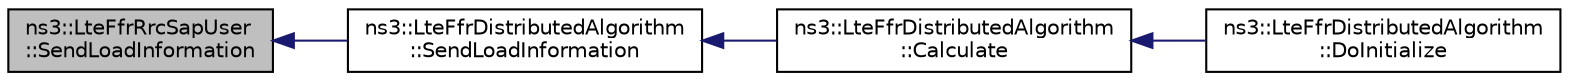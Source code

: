 digraph "ns3::LteFfrRrcSapUser::SendLoadInformation"
{
  edge [fontname="Helvetica",fontsize="10",labelfontname="Helvetica",labelfontsize="10"];
  node [fontname="Helvetica",fontsize="10",shape=record];
  rankdir="LR";
  Node1 [label="ns3::LteFfrRrcSapUser\l::SendLoadInformation",height=0.2,width=0.4,color="black", fillcolor="grey75", style="filled", fontcolor="black"];
  Node1 -> Node2 [dir="back",color="midnightblue",fontsize="10",style="solid"];
  Node2 [label="ns3::LteFfrDistributedAlgorithm\l::SendLoadInformation",height=0.2,width=0.4,color="black", fillcolor="white", style="filled",URL="$de/d67/classns3_1_1LteFfrDistributedAlgorithm.html#afa2a26377e06993e948eb0aea3c3a717"];
  Node2 -> Node3 [dir="back",color="midnightblue",fontsize="10",style="solid"];
  Node3 [label="ns3::LteFfrDistributedAlgorithm\l::Calculate",height=0.2,width=0.4,color="black", fillcolor="white", style="filled",URL="$de/d67/classns3_1_1LteFfrDistributedAlgorithm.html#ac3060afed89f5404b6626fc0d23d01ae"];
  Node3 -> Node4 [dir="back",color="midnightblue",fontsize="10",style="solid"];
  Node4 [label="ns3::LteFfrDistributedAlgorithm\l::DoInitialize",height=0.2,width=0.4,color="black", fillcolor="white", style="filled",URL="$de/d67/classns3_1_1LteFfrDistributedAlgorithm.html#a101b6b91a19c0714f93445ce3c286fb1"];
}
